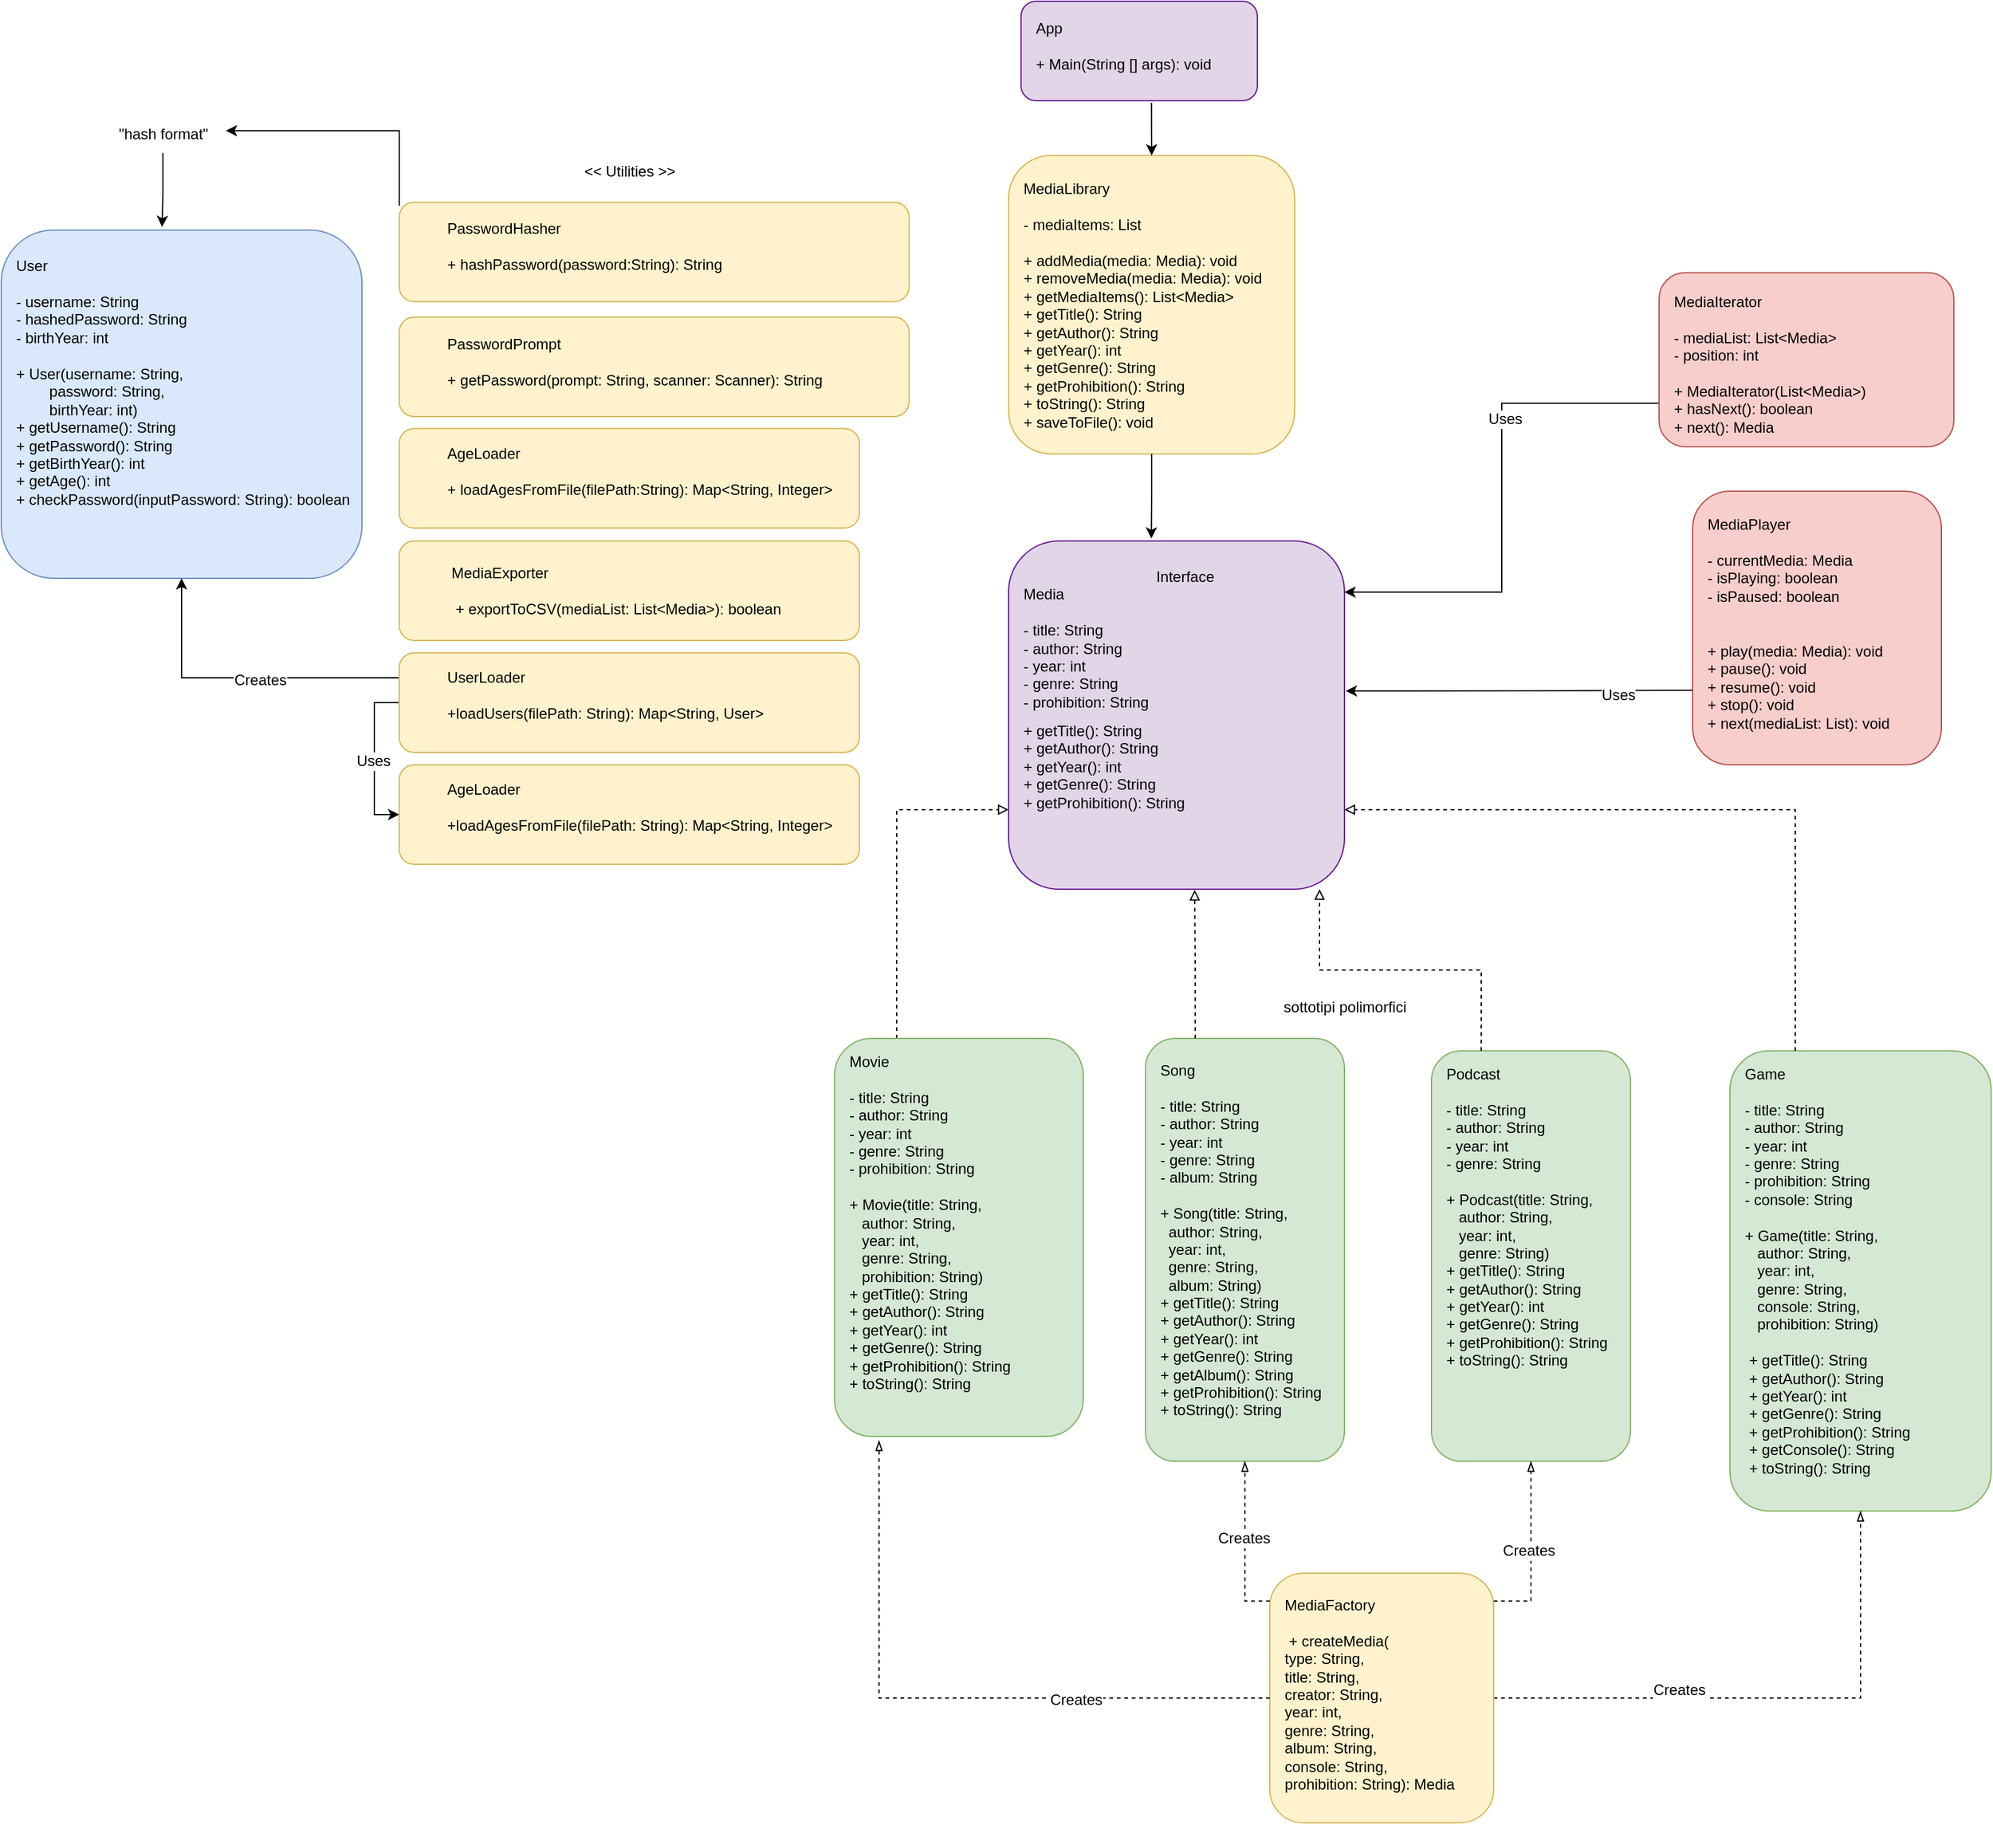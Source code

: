<mxfile version="27.1.6">
  <diagram name="Class Diagram" id="G7PMMjIdobL-4O-ksS-Q">
    <mxGraphModel dx="1971" dy="1788" grid="1" gridSize="10" guides="1" tooltips="1" connect="1" arrows="1" fold="1" page="1" pageScale="1" pageWidth="827" pageHeight="1169" math="0" shadow="0">
      <root>
        <mxCell id="0" />
        <mxCell id="1" parent="0" />
        <mxCell id="6Eb1eWpuqPmglA29qz08-72" style="edgeStyle=orthogonalEdgeStyle;rounded=0;orthogonalLoop=1;jettySize=auto;html=1;exitX=0.25;exitY=0;exitDx=0;exitDy=0;entryX=0;entryY=0.75;entryDx=0;entryDy=0;fontFamily=Helvetica;fontSize=12;fontColor=default;dashed=1;endArrow=block;endFill=0;" edge="1" parent="1" source="6Eb1eWpuqPmglA29qz08-1" target="6Eb1eWpuqPmglA29qz08-50">
          <mxGeometry relative="1" as="geometry" />
        </mxCell>
        <mxCell id="6Eb1eWpuqPmglA29qz08-1" value="" style="rounded=1;whiteSpace=wrap;html=1;fillColor=#D5E8D4;strokeColor=#82B366;" vertex="1" parent="1">
          <mxGeometry x="-140" y="210" width="200" height="320" as="geometry" />
        </mxCell>
        <mxCell id="6Eb1eWpuqPmglA29qz08-2" value="&lt;div&gt;&lt;font style=&quot;vertical-align: inherit;&quot;&gt;&lt;font style=&quot;vertical-align: inherit;&quot;&gt;&lt;font style=&quot;vertical-align: inherit;&quot;&gt;&lt;font style=&quot;vertical-align: inherit;&quot;&gt;&lt;font style=&quot;vertical-align: inherit;&quot;&gt;&lt;font style=&quot;vertical-align: inherit;&quot;&gt;&lt;font style=&quot;vertical-align: inherit;&quot;&gt;&lt;font style=&quot;vertical-align: inherit;&quot;&gt;Movie&lt;/font&gt;&lt;/font&gt;&lt;/font&gt;&lt;/font&gt;&lt;/font&gt;&lt;/font&gt;&lt;/font&gt;&lt;/font&gt;&lt;/div&gt;&lt;div&gt;&lt;font style=&quot;vertical-align: inherit;&quot;&gt;&lt;font style=&quot;vertical-align: inherit;&quot;&gt;&lt;font style=&quot;vertical-align: inherit;&quot;&gt;&lt;font style=&quot;vertical-align: inherit;&quot;&gt;&lt;font style=&quot;vertical-align: inherit;&quot;&gt;&lt;font style=&quot;vertical-align: inherit;&quot;&gt;&lt;font style=&quot;vertical-align: inherit;&quot;&gt;&lt;font style=&quot;vertical-align: inherit;&quot;&gt;&lt;br&gt;&lt;/font&gt;&lt;/font&gt;&lt;/font&gt;&lt;/font&gt;&lt;/font&gt;&lt;/font&gt;&lt;/font&gt;&lt;/font&gt;&lt;/div&gt;&lt;font style=&quot;vertical-align: inherit;&quot;&gt;&lt;font style=&quot;vertical-align: inherit;&quot;&gt;&lt;font style=&quot;vertical-align: inherit;&quot;&gt;&lt;font style=&quot;vertical-align: inherit;&quot;&gt;&lt;font style=&quot;vertical-align: inherit;&quot;&gt;&lt;font style=&quot;vertical-align: inherit;&quot;&gt;- title: String&lt;/font&gt;&lt;/font&gt;&lt;/font&gt;&lt;/font&gt;&lt;/font&gt;&lt;/font&gt;&lt;div&gt;&lt;font style=&quot;vertical-align: inherit;&quot;&gt;&lt;font style=&quot;vertical-align: inherit;&quot;&gt;&lt;font style=&quot;vertical-align: inherit;&quot;&gt;&lt;font style=&quot;vertical-align: inherit;&quot;&gt;&lt;font style=&quot;vertical-align: inherit;&quot;&gt;&lt;font style=&quot;vertical-align: inherit;&quot;&gt;- author: String&lt;/font&gt;&lt;/font&gt;&lt;/font&gt;&lt;/font&gt;&lt;/font&gt;&lt;/font&gt;&lt;/div&gt;&lt;div&gt;&lt;font style=&quot;vertical-align: inherit;&quot;&gt;&lt;font style=&quot;vertical-align: inherit;&quot;&gt;&lt;font style=&quot;vertical-align: inherit;&quot;&gt;&lt;font style=&quot;vertical-align: inherit;&quot;&gt;&lt;font style=&quot;vertical-align: inherit;&quot;&gt;&lt;font style=&quot;vertical-align: inherit;&quot;&gt;- year: int&lt;/font&gt;&lt;/font&gt;&lt;/font&gt;&lt;/font&gt;&lt;/font&gt;&lt;/font&gt;&lt;/div&gt;&lt;div&gt;&lt;font style=&quot;vertical-align: inherit;&quot;&gt;&lt;font style=&quot;vertical-align: inherit;&quot;&gt;&lt;font style=&quot;vertical-align: inherit;&quot;&gt;&lt;font style=&quot;vertical-align: inherit;&quot;&gt;&lt;font style=&quot;vertical-align: inherit;&quot;&gt;&lt;font style=&quot;vertical-align: inherit;&quot;&gt;- genre: String&lt;/font&gt;&lt;/font&gt;&lt;/font&gt;&lt;/font&gt;&lt;/font&gt;&lt;/font&gt;&lt;/div&gt;&lt;div&gt;&lt;font style=&quot;vertical-align: inherit;&quot;&gt;&lt;font style=&quot;vertical-align: inherit;&quot;&gt;&lt;font style=&quot;vertical-align: inherit;&quot;&gt;&lt;font style=&quot;vertical-align: inherit;&quot;&gt;&lt;font style=&quot;vertical-align: inherit;&quot;&gt;&lt;font style=&quot;vertical-align: inherit;&quot;&gt;- prohibition: String&lt;/font&gt;&lt;/font&gt;&lt;/font&gt;&lt;/font&gt;&lt;/font&gt;&lt;/font&gt;&lt;/div&gt;&lt;div&gt;&lt;font style=&quot;vertical-align: inherit;&quot;&gt;&lt;font style=&quot;vertical-align: inherit;&quot;&gt;&lt;font style=&quot;vertical-align: inherit;&quot;&gt;&lt;font style=&quot;vertical-align: inherit;&quot;&gt;&lt;font style=&quot;vertical-align: inherit;&quot;&gt;&lt;font style=&quot;vertical-align: inherit;&quot;&gt;&lt;br&gt;&lt;/font&gt;&lt;/font&gt;&lt;/font&gt;&lt;/font&gt;&lt;/font&gt;&lt;/font&gt;&lt;/div&gt;&lt;div&gt;&lt;font style=&quot;vertical-align: inherit;&quot;&gt;&lt;font style=&quot;vertical-align: inherit;&quot;&gt;&lt;font style=&quot;vertical-align: inherit;&quot;&gt;&lt;font style=&quot;vertical-align: inherit;&quot;&gt;&lt;font style=&quot;vertical-align: inherit;&quot;&gt;&lt;font style=&quot;vertical-align: inherit;&quot;&gt;&lt;div&gt;+ Movie(title: String,&lt;/div&gt;&lt;div&gt;&amp;nbsp; &amp;nbsp;author: String,&lt;/div&gt;&lt;div&gt;&amp;nbsp; &amp;nbsp;year: int,&lt;/div&gt;&lt;div&gt;&amp;nbsp; &amp;nbsp;genre: String,&lt;/div&gt;&lt;div&gt;&amp;nbsp; &amp;nbsp;prohibition: String)&lt;/div&gt;&lt;div&gt;+ getTitle(): String&lt;/div&gt;&lt;div&gt;+ getAuthor(): String&lt;/div&gt;&lt;div&gt;+ getYear(): int&lt;/div&gt;&lt;div&gt;+ getGenre(): String&lt;/div&gt;&lt;div&gt;+ getProhibition(): String&lt;/div&gt;&lt;div&gt;+ toString(): String&lt;/div&gt;&lt;/font&gt;&lt;/font&gt;&lt;/font&gt;&lt;/font&gt;&lt;/font&gt;&lt;/font&gt;&lt;/div&gt;" style="text;html=1;strokeColor=none;fillColor=none;align=left;verticalAlign=top;spacingLeft=10;spacingTop=5;" vertex="1" parent="6Eb1eWpuqPmglA29qz08-1">
          <mxGeometry width="64.0" height="98.462" as="geometry" />
        </mxCell>
        <mxCell id="6Eb1eWpuqPmglA29qz08-4" value="" style="rounded=1;whiteSpace=wrap;html=1;fillColor=#D5E8D4;strokeColor=#82B366;" vertex="1" parent="1">
          <mxGeometry x="110" y="210" width="160" height="340" as="geometry" />
        </mxCell>
        <mxCell id="6Eb1eWpuqPmglA29qz08-5" value="Song&lt;div&gt;&lt;br&gt;&lt;/div&gt;&lt;div&gt;&lt;font style=&quot;vertical-align: inherit;&quot;&gt;- title: String&lt;/font&gt;&lt;div&gt;&lt;font style=&quot;vertical-align: inherit;&quot;&gt;- author: String&lt;/font&gt;&lt;/div&gt;&lt;div&gt;&lt;font style=&quot;vertical-align: inherit;&quot;&gt;- year: int&lt;/font&gt;&lt;/div&gt;&lt;div&gt;&lt;font style=&quot;vertical-align: inherit;&quot;&gt;- genre: String&lt;/font&gt;&lt;/div&gt;&lt;/div&gt;&lt;div&gt;- album: String&lt;/div&gt;&lt;div&gt;&lt;br&gt;&lt;/div&gt;&lt;div&gt;&lt;div&gt;+ Song(title: String,&lt;/div&gt;&lt;div&gt;&amp;nbsp; author: String,&lt;/div&gt;&lt;div&gt;&amp;nbsp; year: int,&lt;/div&gt;&lt;div&gt;&amp;nbsp; genre: String,&lt;/div&gt;&lt;div&gt;&amp;nbsp; album: String)&lt;/div&gt;&lt;div&gt;+ getTitle(): String&lt;/div&gt;&lt;div&gt;+ getAuthor(): String&lt;/div&gt;&lt;div&gt;+ getYear(): int&lt;/div&gt;&lt;div&gt;+ getGenre(): String&lt;/div&gt;&lt;div&gt;+ getAlbum(): String&lt;/div&gt;&lt;div&gt;+ getProhibition(): String&lt;/div&gt;&lt;div&gt;+ toString(): String&amp;nbsp;&amp;nbsp;&lt;/div&gt;&lt;/div&gt;" style="text;html=1;strokeColor=none;fillColor=none;align=left;verticalAlign=top;spacingLeft=10;spacingTop=5;" vertex="1" parent="6Eb1eWpuqPmglA29qz08-4">
          <mxGeometry y="6.922" width="160" height="104.615" as="geometry" />
        </mxCell>
        <mxCell id="6Eb1eWpuqPmglA29qz08-7" value="" style="rounded=1;whiteSpace=wrap;html=1;fillColor=#D5E8D4;strokeColor=#82B366;" vertex="1" parent="1">
          <mxGeometry x="580" y="220" width="210" height="370" as="geometry" />
        </mxCell>
        <mxCell id="6Eb1eWpuqPmglA29qz08-8" value="Game&lt;div&gt;&lt;br&gt;&lt;div&gt;&lt;font style=&quot;vertical-align: inherit;&quot;&gt;- title: String&lt;/font&gt;&lt;div&gt;&lt;font style=&quot;vertical-align: inherit;&quot;&gt;- author: String&lt;/font&gt;&lt;/div&gt;&lt;div&gt;&lt;font style=&quot;vertical-align: inherit;&quot;&gt;- year: int&lt;/font&gt;&lt;/div&gt;&lt;div&gt;&lt;font style=&quot;vertical-align: inherit;&quot;&gt;- genre: String&lt;/font&gt;&lt;/div&gt;&lt;div&gt;&lt;font style=&quot;vertical-align: inherit;&quot;&gt;- prohibition: String&lt;/font&gt;&lt;/div&gt;&lt;/div&gt;&lt;div&gt;&lt;font style=&quot;vertical-align: inherit;&quot;&gt;- console: String&lt;/font&gt;&lt;/div&gt;&lt;/div&gt;&lt;div&gt;&lt;font style=&quot;vertical-align: inherit;&quot;&gt;&lt;br&gt;&lt;/font&gt;&lt;/div&gt;&lt;div&gt;&lt;font style=&quot;vertical-align: inherit;&quot;&gt;&lt;div&gt;+ Game(title: String,&lt;/div&gt;&lt;div&gt;&amp;nbsp; &amp;nbsp;author: String,&lt;/div&gt;&lt;div&gt;&amp;nbsp; &amp;nbsp;year: int,&lt;/div&gt;&lt;div&gt;&amp;nbsp; &amp;nbsp;genre: String,&lt;/div&gt;&lt;div&gt;&amp;nbsp; &amp;nbsp;console: String,&lt;/div&gt;&lt;div&gt;&lt;span style=&quot;background-color: transparent; color: light-dark(rgb(0, 0, 0), rgb(255, 255, 255));&quot;&gt;&amp;nbsp; &amp;nbsp;prohibition: String)&lt;/span&gt;&lt;/div&gt;&lt;div&gt;&lt;span style=&quot;background-color: transparent; color: light-dark(rgb(0, 0, 0), rgb(255, 255, 255));&quot;&gt;&lt;br&gt;&lt;/span&gt;&lt;/div&gt;&lt;div&gt;&amp;nbsp;+ getTitle(): String&lt;/div&gt;&lt;div&gt;&amp;nbsp;+ getAuthor(): String&lt;/div&gt;&lt;div&gt;&lt;span style=&quot;background-color: transparent; color: light-dark(rgb(0, 0, 0), rgb(255, 255, 255));&quot;&gt;&amp;nbsp;+ getYear(): int&lt;/span&gt;&lt;/div&gt;&lt;div&gt;&amp;nbsp;+ getGenre(): String&lt;/div&gt;&lt;div&gt;&amp;nbsp;+ getProhibition(): String&lt;/div&gt;&lt;div&gt;&amp;nbsp;+ getConsole(): String&lt;/div&gt;&lt;div&gt;&amp;nbsp;+ toString(): String&amp;nbsp;&lt;/div&gt;&lt;/font&gt;&lt;/div&gt;" style="text;html=1;strokeColor=none;fillColor=none;align=left;verticalAlign=top;spacingLeft=10;spacingTop=5;" vertex="1" parent="6Eb1eWpuqPmglA29qz08-7">
          <mxGeometry width="210" height="113.846" as="geometry" />
        </mxCell>
        <mxCell id="6Eb1eWpuqPmglA29qz08-10" value="" style="rounded=1;whiteSpace=wrap;html=1;fillColor=#D5E8D4;strokeColor=#82B366;" vertex="1" parent="1">
          <mxGeometry x="340" y="220" width="160" height="330" as="geometry" />
        </mxCell>
        <mxCell id="6Eb1eWpuqPmglA29qz08-11" value="&lt;div&gt;Podcast&lt;/div&gt;&lt;div&gt;&lt;br&gt;&lt;/div&gt;&lt;div&gt;&lt;font style=&quot;vertical-align: inherit;&quot;&gt;- title: String&lt;/font&gt;&lt;div&gt;&lt;font style=&quot;vertical-align: inherit;&quot;&gt;- author: String&lt;/font&gt;&lt;/div&gt;&lt;div&gt;&lt;font style=&quot;vertical-align: inherit;&quot;&gt;- year: int&lt;/font&gt;&lt;/div&gt;&lt;div&gt;&lt;font style=&quot;vertical-align: inherit;&quot;&gt;- genre: String&lt;/font&gt;&lt;/div&gt;&lt;div&gt;&lt;br&gt;&lt;/div&gt;&lt;/div&gt;&lt;div&gt;&lt;div&gt;+ Podcast(title: String,&lt;/div&gt;&lt;div&gt;&amp;nbsp; &amp;nbsp;author: String,&lt;/div&gt;&lt;div&gt;&amp;nbsp; &amp;nbsp;year: int,&lt;/div&gt;&lt;div&gt;&amp;nbsp; &amp;nbsp;genre: String)&lt;/div&gt;&lt;div&gt;+ getTitle(): String&lt;/div&gt;&lt;div&gt;+ getAuthor(): String&lt;/div&gt;&lt;div&gt;+ getYear(): int&lt;/div&gt;&lt;div&gt;+ getGenre(): String&lt;/div&gt;&lt;div&gt;+ getProhibition(): String&lt;/div&gt;&lt;div&gt;+ toString(): String&amp;nbsp;&lt;/div&gt;&lt;/div&gt;" style="text;html=1;strokeColor=none;fillColor=none;align=left;verticalAlign=top;spacingLeft=10;spacingTop=5;" vertex="1" parent="6Eb1eWpuqPmglA29qz08-10">
          <mxGeometry y="0.001" width="160" height="101.538" as="geometry" />
        </mxCell>
        <mxCell id="6Eb1eWpuqPmglA29qz08-13" value="&lt;div style=&quot;&quot;&gt;&lt;br&gt;&lt;/div&gt;" style="rounded=1;whiteSpace=wrap;html=1;fillColor=light-dark(#FFF2CC,#003300);strokeColor=light-dark(#D6B656,#4D9900);align=center;" vertex="1" parent="1">
          <mxGeometry y="-500" width="230" height="240" as="geometry" />
        </mxCell>
        <mxCell id="6Eb1eWpuqPmglA29qz08-14" value="&lt;font style=&quot;vertical-align: inherit;&quot;&gt;&lt;font style=&quot;vertical-align: inherit;&quot;&gt;&lt;font style=&quot;vertical-align: inherit;&quot;&gt;&lt;font style=&quot;vertical-align: inherit;&quot;&gt;&lt;font style=&quot;vertical-align: inherit;&quot;&gt;&lt;font style=&quot;vertical-align: inherit;&quot;&gt;MediaLibrary&lt;/font&gt;&lt;/font&gt;&lt;/font&gt;&lt;/font&gt;&lt;/font&gt;&lt;/font&gt;&lt;div&gt;&lt;font style=&quot;vertical-align: inherit;&quot;&gt;&lt;font style=&quot;vertical-align: inherit;&quot;&gt;&lt;font style=&quot;vertical-align: inherit;&quot;&gt;&lt;font style=&quot;vertical-align: inherit;&quot;&gt;&lt;br&gt;&lt;/font&gt;&lt;/font&gt;&lt;/font&gt;&lt;/font&gt;&lt;/div&gt;&lt;div&gt;&lt;font style=&quot;vertical-align: inherit;&quot;&gt;&lt;font style=&quot;vertical-align: inherit;&quot;&gt;&lt;font style=&quot;vertical-align: inherit;&quot;&gt;&lt;font style=&quot;vertical-align: inherit;&quot;&gt;- mediaItems: List&lt;/font&gt;&lt;/font&gt;&lt;/font&gt;&lt;/font&gt;&lt;/div&gt;" style="text;html=1;strokeColor=none;fillColor=none;align=left;verticalAlign=top;spacingLeft=10;spacingTop=5;" vertex="1" parent="6Eb1eWpuqPmglA29qz08-13">
          <mxGeometry y="8.278" width="230.0" height="73.846" as="geometry" />
        </mxCell>
        <mxCell id="6Eb1eWpuqPmglA29qz08-15" value="&lt;div&gt;+ addMedia(media: Media): void&lt;/div&gt;&lt;div&gt;+ removeMedia(media: Media): void&lt;/div&gt;&lt;div&gt;+ getMediaItems(): List&amp;lt;Media&amp;gt;&lt;/div&gt;&lt;div&gt;+ getTitle(): String&lt;/div&gt;&lt;div&gt;+ getAuthor(): String&lt;/div&gt;&lt;div&gt;+ getYear(): int&lt;/div&gt;&lt;div&gt;+ getGenre(): String&lt;/div&gt;&lt;div&gt;+ getProhibition(): String&lt;/div&gt;&lt;div&gt;+ toString(): String&lt;/div&gt;&lt;div&gt;+ saveToFile(): void&amp;nbsp; &amp;nbsp;&lt;/div&gt;" style="text;html=1;strokeColor=none;fillColor=none;align=left;verticalAlign=top;spacingLeft=10;spacingTop=5;" vertex="1" parent="6Eb1eWpuqPmglA29qz08-13">
          <mxGeometry y="66.21" width="230.0" height="147.692" as="geometry" />
        </mxCell>
        <mxCell id="6Eb1eWpuqPmglA29qz08-16" style="edgeStyle=orthogonalEdgeStyle;rounded=0;orthogonalLoop=1;jettySize=auto;html=1;exitX=0;exitY=1;exitDx=0;exitDy=0;entryX=1;entryY=0;entryDx=0;entryDy=0;strokeColor=none;" edge="1" parent="1" source="6Eb1eWpuqPmglA29qz08-17" target="6Eb1eWpuqPmglA29qz08-49">
          <mxGeometry relative="1" as="geometry" />
        </mxCell>
        <mxCell id="6Eb1eWpuqPmglA29qz08-17" value="" style="rounded=1;whiteSpace=wrap;html=1;fillColor=#F8CECC;strokeColor=#B85450;" vertex="1" parent="1">
          <mxGeometry x="550" y="-230" width="200" height="220" as="geometry" />
        </mxCell>
        <mxCell id="6Eb1eWpuqPmglA29qz08-18" value="&lt;div&gt;&lt;font style=&quot;vertical-align: inherit;&quot;&gt;&lt;font style=&quot;vertical-align: inherit;&quot;&gt;&lt;font style=&quot;vertical-align: inherit;&quot;&gt;&lt;font style=&quot;vertical-align: inherit;&quot;&gt;&lt;font style=&quot;vertical-align: inherit;&quot;&gt;&lt;font style=&quot;vertical-align: inherit;&quot;&gt;MediaPlayer&lt;/font&gt;&lt;/font&gt;&lt;/font&gt;&lt;/font&gt;&lt;/font&gt;&lt;/font&gt;&lt;/div&gt;&lt;div&gt;&lt;font style=&quot;vertical-align: inherit;&quot;&gt;&lt;font style=&quot;vertical-align: inherit;&quot;&gt;&lt;font style=&quot;vertical-align: inherit;&quot;&gt;&lt;font style=&quot;vertical-align: inherit;&quot;&gt;&lt;font style=&quot;vertical-align: inherit;&quot;&gt;&lt;font style=&quot;vertical-align: inherit;&quot;&gt;&lt;br&gt;&lt;/font&gt;&lt;/font&gt;&lt;/font&gt;&lt;/font&gt;&lt;/font&gt;&lt;/font&gt;&lt;/div&gt;&lt;font style=&quot;vertical-align: inherit;&quot;&gt;&lt;font style=&quot;vertical-align: inherit;&quot;&gt;&lt;font style=&quot;vertical-align: inherit;&quot;&gt;&lt;font style=&quot;vertical-align: inherit;&quot;&gt;- currentMedia: Media &lt;/font&gt;&lt;/font&gt;&lt;/font&gt;&lt;/font&gt;&lt;br&gt;&lt;font style=&quot;vertical-align: inherit;&quot;&gt;&lt;font style=&quot;vertical-align: inherit;&quot;&gt;&lt;font style=&quot;vertical-align: inherit;&quot;&gt;&lt;font style=&quot;vertical-align: inherit;&quot;&gt;- isPlaying: boolean&lt;/font&gt;&lt;/font&gt;&lt;/font&gt;&lt;/font&gt;&lt;div&gt;&lt;font style=&quot;vertical-align: inherit;&quot;&gt;&lt;font style=&quot;vertical-align: inherit;&quot;&gt;&lt;font style=&quot;vertical-align: inherit;&quot;&gt;&lt;font style=&quot;vertical-align: inherit;&quot;&gt;- isPaused: boolean&amp;nbsp;&lt;/font&gt;&lt;/font&gt;&lt;/font&gt;&lt;/font&gt;&lt;/div&gt;" style="text;html=1;strokeColor=none;fillColor=none;align=left;verticalAlign=top;spacingLeft=10;spacingTop=5;" vertex="1" parent="6Eb1eWpuqPmglA29qz08-17">
          <mxGeometry y="7.589" width="200" height="84.615" as="geometry" />
        </mxCell>
        <mxCell id="6Eb1eWpuqPmglA29qz08-19" value="+ play(media: Media): void&lt;br&gt;+ pause(): void&lt;br&gt;+ resume(): void&lt;br&gt;+ stop(): void&lt;br&gt;+ next(mediaList: List): void" style="text;html=1;strokeColor=none;fillColor=none;align=left;verticalAlign=top;spacingLeft=10;spacingTop=5;" vertex="1" parent="6Eb1eWpuqPmglA29qz08-17">
          <mxGeometry y="109.996" width="200" height="98.621" as="geometry" />
        </mxCell>
        <mxCell id="6Eb1eWpuqPmglA29qz08-20" value="" style="rounded=1;whiteSpace=wrap;html=1;fillColor=#DAE8FC;strokeColor=#6C8EBF;" vertex="1" parent="1">
          <mxGeometry x="-810" y="-440" width="290" height="280" as="geometry" />
        </mxCell>
        <mxCell id="6Eb1eWpuqPmglA29qz08-21" value="&lt;div&gt;&lt;font style=&quot;vertical-align: inherit;&quot;&gt;&lt;font style=&quot;vertical-align: inherit;&quot;&gt;&lt;font style=&quot;vertical-align: inherit;&quot;&gt;&lt;font style=&quot;vertical-align: inherit;&quot;&gt;&lt;font style=&quot;vertical-align: inherit;&quot;&gt;&lt;font style=&quot;vertical-align: inherit;&quot;&gt;&lt;font style=&quot;vertical-align: inherit;&quot;&gt;&lt;font style=&quot;vertical-align: inherit;&quot;&gt;User&lt;/font&gt;&lt;/font&gt;&lt;/font&gt;&lt;/font&gt;&lt;/font&gt;&lt;/font&gt;&lt;/font&gt;&lt;/font&gt;&lt;/div&gt;&lt;font style=&quot;vertical-align: inherit;&quot;&gt;&lt;font style=&quot;vertical-align: inherit;&quot;&gt;&lt;font style=&quot;vertical-align: inherit;&quot;&gt;&lt;font style=&quot;vertical-align: inherit;&quot;&gt;&lt;font style=&quot;vertical-align: inherit;&quot;&gt;&lt;font style=&quot;vertical-align: inherit;&quot;&gt;&lt;div&gt;&lt;font style=&quot;vertical-align: inherit;&quot;&gt;&lt;font style=&quot;vertical-align: inherit;&quot;&gt;&lt;font style=&quot;vertical-align: inherit;&quot;&gt;&lt;font style=&quot;vertical-align: inherit;&quot;&gt;&lt;font style=&quot;vertical-align: inherit;&quot;&gt;&lt;font style=&quot;vertical-align: inherit;&quot;&gt;&lt;br&gt;&lt;/font&gt;&lt;/font&gt;&lt;/font&gt;&lt;/font&gt;&lt;/font&gt;&lt;/font&gt;&lt;/div&gt;- username: String &lt;/font&gt;&lt;/font&gt;&lt;/font&gt;&lt;/font&gt;&lt;/font&gt;&lt;/font&gt;&lt;br&gt;&lt;font style=&quot;vertical-align: inherit;&quot;&gt;&lt;font style=&quot;vertical-align: inherit;&quot;&gt;&lt;font style=&quot;vertical-align: inherit;&quot;&gt;&lt;font style=&quot;vertical-align: inherit;&quot;&gt;&lt;font style=&quot;vertical-align: inherit;&quot;&gt;&lt;font style=&quot;vertical-align: inherit;&quot;&gt;- hashedPassword: String&lt;/font&gt;&lt;/font&gt;&lt;/font&gt;&lt;/font&gt;&lt;/font&gt;&lt;/font&gt;&lt;div&gt;&lt;font style=&quot;vertical-align: inherit;&quot;&gt;&lt;font style=&quot;vertical-align: inherit;&quot;&gt;&lt;font style=&quot;vertical-align: inherit;&quot;&gt;&lt;font style=&quot;vertical-align: inherit;&quot;&gt;&lt;font style=&quot;vertical-align: inherit;&quot;&gt;&lt;font style=&quot;vertical-align: inherit;&quot;&gt;- birthYear: int&lt;/font&gt;&lt;/font&gt;&lt;/font&gt;&lt;/font&gt;&lt;/font&gt;&lt;/font&gt;&lt;/div&gt;" style="text;html=1;strokeColor=none;fillColor=none;align=left;verticalAlign=top;spacingLeft=10;spacingTop=5;" vertex="1" parent="6Eb1eWpuqPmglA29qz08-20">
          <mxGeometry y="9.658" width="290" height="129.231" as="geometry" />
        </mxCell>
        <mxCell id="6Eb1eWpuqPmglA29qz08-22" value="&lt;div&gt;+ User(username: String,&lt;/div&gt;&lt;div&gt;&amp;nbsp; &amp;nbsp; &amp;nbsp; &amp;nbsp; password: String,&lt;/div&gt;&lt;div&gt;&amp;nbsp; &amp;nbsp; &amp;nbsp; &amp;nbsp; birthYear: int)&lt;/div&gt;&lt;div&gt;+ getUsername(): String&lt;/div&gt;&lt;div&gt;+ getPassword(): String&lt;/div&gt;&lt;div&gt;+ getBirthYear(): int&lt;/div&gt;&lt;div&gt;+ getAge(): int&lt;/div&gt;&lt;div&gt;+ checkPassword(inputPassword: String): boolean&lt;/div&gt;" style="text;html=1;strokeColor=none;fillColor=none;align=left;verticalAlign=top;spacingLeft=10;spacingTop=5;" vertex="1" parent="6Eb1eWpuqPmglA29qz08-20">
          <mxGeometry y="96.923" width="290" height="86.154" as="geometry" />
        </mxCell>
        <mxCell id="6Eb1eWpuqPmglA29qz08-83" style="edgeStyle=orthogonalEdgeStyle;rounded=0;orthogonalLoop=1;jettySize=auto;html=1;exitX=0;exitY=0.75;exitDx=0;exitDy=0;entryX=1;entryY=0.25;entryDx=0;entryDy=0;fontFamily=Helvetica;fontSize=12;fontColor=default;" edge="1" parent="1" source="6Eb1eWpuqPmglA29qz08-28" target="6Eb1eWpuqPmglA29qz08-49">
          <mxGeometry relative="1" as="geometry" />
        </mxCell>
        <mxCell id="6Eb1eWpuqPmglA29qz08-104" value="Uses" style="edgeLabel;html=1;align=center;verticalAlign=middle;resizable=0;points=[];rounded=1;strokeColor=#D6B656;fontFamily=Helvetica;fontSize=12;fontColor=default;fillColor=#FFF2CC;" vertex="1" connectable="0" parent="6Eb1eWpuqPmglA29qz08-83">
          <mxGeometry x="-0.313" y="2" relative="1" as="geometry">
            <mxPoint as="offset" />
          </mxGeometry>
        </mxCell>
        <mxCell id="6Eb1eWpuqPmglA29qz08-28" value="" style="rounded=1;whiteSpace=wrap;html=1;fillColor=#F8CECC;strokeColor=#B85450;" vertex="1" parent="1">
          <mxGeometry x="523" y="-405.81" width="237" height="140" as="geometry" />
        </mxCell>
        <mxCell id="6Eb1eWpuqPmglA29qz08-29" value="&lt;div&gt;&lt;font style=&quot;vertical-align: inherit;&quot;&gt;&lt;font style=&quot;vertical-align: inherit;&quot;&gt;&lt;font style=&quot;vertical-align: inherit;&quot;&gt;&lt;font style=&quot;vertical-align: inherit;&quot;&gt;&lt;font style=&quot;vertical-align: inherit;&quot;&gt;&lt;font style=&quot;vertical-align: inherit;&quot;&gt;MediaIterator&lt;/font&gt;&lt;/font&gt;&lt;/font&gt;&lt;/font&gt;&lt;/font&gt;&lt;/font&gt;&lt;/div&gt;&lt;div&gt;&lt;br&gt;&lt;/div&gt;- mediaList: List&amp;lt;Media&amp;gt;&lt;div&gt;- position: int&lt;/div&gt;&lt;div&gt;&lt;br&gt;&lt;/div&gt;&lt;div&gt;+ MediaIterator(List&amp;lt;Media&amp;gt;)&lt;/div&gt;&lt;div&gt;+ hasNext(): boolean&lt;/div&gt;&lt;div&gt;+ next(): Media&lt;/div&gt;&lt;div&gt;&lt;br&gt;&lt;/div&gt;" style="text;html=1;strokeColor=none;fillColor=none;align=left;verticalAlign=top;spacingLeft=10;spacingTop=5;" vertex="1" parent="6Eb1eWpuqPmglA29qz08-28">
          <mxGeometry y="4.829" width="237.0" height="53.846" as="geometry" />
        </mxCell>
        <mxCell id="6Eb1eWpuqPmglA29qz08-100" style="edgeStyle=orthogonalEdgeStyle;rounded=0;orthogonalLoop=1;jettySize=auto;html=1;exitX=0.552;exitY=1.021;exitDx=0;exitDy=0;fontFamily=Helvetica;fontSize=12;fontColor=default;entryX=0.5;entryY=0;entryDx=0;entryDy=0;exitPerimeter=0;" edge="1" parent="1" source="6Eb1eWpuqPmglA29qz08-38" target="6Eb1eWpuqPmglA29qz08-13">
          <mxGeometry relative="1" as="geometry">
            <mxPoint x="220" y="-500" as="targetPoint" />
          </mxGeometry>
        </mxCell>
        <mxCell id="6Eb1eWpuqPmglA29qz08-38" value="" style="rounded=1;whiteSpace=wrap;html=1;fillColor=#E1D5E7;strokeColor=#6A1B9A;" vertex="1" parent="1">
          <mxGeometry x="10" y="-624" width="190" height="80" as="geometry" />
        </mxCell>
        <mxCell id="6Eb1eWpuqPmglA29qz08-39" value="App&lt;div&gt;&lt;br&gt;&lt;/div&gt;&lt;div&gt;+ Main(String [] args): void&lt;/div&gt;" style="text;html=1;strokeColor=none;fillColor=none;align=left;verticalAlign=top;spacingLeft=10;spacingTop=5;" vertex="1" parent="6Eb1eWpuqPmglA29qz08-38">
          <mxGeometry y="2.856" width="190" height="35.556" as="geometry" />
        </mxCell>
        <mxCell id="6Eb1eWpuqPmglA29qz08-44" value="&lt;div style=&quot;&quot;&gt;&lt;br&gt;&lt;/div&gt;" style="rounded=1;whiteSpace=wrap;html=1;fillColor=light-dark(#FFF2CC,#000033);strokeColor=light-dark(#D6B656,#0000FF);align=center;" vertex="1" parent="1">
          <mxGeometry x="-490" y="-370" width="410" height="80" as="geometry" />
        </mxCell>
        <mxCell id="6Eb1eWpuqPmglA29qz08-45" value="&lt;span style=&quot;white-space: pre;&quot;&gt;&#x9;&lt;/span&gt;PasswordPrompt&lt;br&gt;&lt;div&gt;&lt;font style=&quot;vertical-align: inherit;&quot;&gt;&lt;font style=&quot;vertical-align: inherit;&quot;&gt;&lt;font style=&quot;vertical-align: inherit;&quot;&gt;&lt;font style=&quot;vertical-align: inherit;&quot;&gt;&lt;br&gt;&lt;/font&gt;&lt;/font&gt;&lt;/font&gt;&lt;/font&gt;&lt;/div&gt;&lt;div&gt;&lt;span style=&quot;white-space: pre;&quot;&gt;&#x9;&lt;/span&gt;+ getPassword(prompt: String, scanner: Scanner): String&lt;/div&gt;" style="text;html=1;strokeColor=none;fillColor=none;align=left;verticalAlign=top;spacingLeft=10;spacingTop=5;" vertex="1" parent="6Eb1eWpuqPmglA29qz08-44">
          <mxGeometry y="2.759" width="410.0" height="24.615" as="geometry" />
        </mxCell>
        <mxCell id="6Eb1eWpuqPmglA29qz08-112" style="edgeStyle=orthogonalEdgeStyle;rounded=0;orthogonalLoop=1;jettySize=auto;html=1;exitX=1;exitY=0.5;exitDx=0;exitDy=0;entryX=0.5;entryY=1;entryDx=0;entryDy=0;fontFamily=Helvetica;fontSize=12;fontColor=default;dashed=1;endArrow=blockThin;endFill=0;" edge="1" parent="1" source="6Eb1eWpuqPmglA29qz08-46" target="6Eb1eWpuqPmglA29qz08-7">
          <mxGeometry relative="1" as="geometry" />
        </mxCell>
        <mxCell id="6Eb1eWpuqPmglA29qz08-113" value="Creates" style="edgeLabel;html=1;align=center;verticalAlign=middle;resizable=0;points=[];rounded=1;strokeColor=#D6B656;fontFamily=Helvetica;fontSize=12;fontColor=default;fillColor=#FFF2CC;" vertex="1" connectable="0" parent="6Eb1eWpuqPmglA29qz08-112">
          <mxGeometry x="-0.33" y="7" relative="1" as="geometry">
            <mxPoint as="offset" />
          </mxGeometry>
        </mxCell>
        <mxCell id="6Eb1eWpuqPmglA29qz08-46" value="&lt;div style=&quot;&quot;&gt;&lt;br&gt;&lt;/div&gt;" style="rounded=1;whiteSpace=wrap;html=1;fillColor=#FFF2CC;strokeColor=#D6B656;align=center;" vertex="1" parent="1">
          <mxGeometry x="210" y="640" width="180" height="200.71" as="geometry" />
        </mxCell>
        <mxCell id="6Eb1eWpuqPmglA29qz08-47" value="MediaFactory&lt;div&gt;&lt;br&gt;&lt;div&gt;&amp;nbsp;+ createMedia(&lt;/div&gt;&lt;/div&gt;&lt;div&gt;type: String,&lt;/div&gt;&lt;div&gt;title: String,&lt;/div&gt;&lt;div&gt;creator: String,&lt;/div&gt;&lt;div&gt;year: int,&lt;/div&gt;&lt;div&gt;genre: String,&lt;/div&gt;&lt;div&gt;album: String,&lt;/div&gt;&lt;div&gt;console: String,&lt;/div&gt;&lt;div&gt;prohibition: String): Media&lt;/div&gt;&lt;div&gt;&lt;br&gt;&lt;/div&gt;&lt;div&gt;&lt;br&gt;&lt;/div&gt;&lt;div&gt;&lt;br&gt;&lt;/div&gt;" style="text;html=1;strokeColor=none;fillColor=none;align=left;verticalAlign=top;spacingLeft=10;spacingTop=5;" vertex="1" parent="6Eb1eWpuqPmglA29qz08-46">
          <mxGeometry y="6.923" width="180.0" height="61.757" as="geometry" />
        </mxCell>
        <mxCell id="6Eb1eWpuqPmglA29qz08-48" value="" style="rounded=1;whiteSpace=wrap;html=1;fillColor=#E1D5E7;strokeColor=#6A1B9A;" vertex="1" parent="1">
          <mxGeometry y="-190" width="270" height="280" as="geometry" />
        </mxCell>
        <mxCell id="6Eb1eWpuqPmglA29qz08-49" value="&lt;div&gt;&lt;font style=&quot;vertical-align: inherit;&quot;&gt;&lt;font style=&quot;vertical-align: inherit;&quot;&gt;&lt;font style=&quot;vertical-align: inherit;&quot;&gt;&lt;font style=&quot;vertical-align: inherit;&quot;&gt;&lt;font style=&quot;vertical-align: inherit;&quot;&gt;&lt;font style=&quot;vertical-align: inherit;&quot;&gt;&lt;span style=&quot;white-space: pre;&quot;&gt;&#x9;&lt;/span&gt;&lt;span style=&quot;white-space: pre;&quot;&gt;&#x9;&lt;span style=&quot;white-space: pre;&quot;&gt;&#x9;&lt;/span&gt;&lt;/span&gt;&lt;span style=&quot;white-space: pre;&quot;&gt;&#x9;&lt;/span&gt;Interface&lt;br&gt;&lt;/font&gt;&lt;/font&gt;&lt;/font&gt;&lt;/font&gt;&lt;/font&gt;&lt;/font&gt;&lt;/div&gt;&lt;font style=&quot;vertical-align: inherit;&quot;&gt;&lt;font style=&quot;vertical-align: inherit;&quot;&gt;&lt;font style=&quot;vertical-align: inherit;&quot;&gt;&lt;font style=&quot;vertical-align: inherit;&quot;&gt;&lt;font style=&quot;vertical-align: inherit;&quot;&gt;&lt;font style=&quot;vertical-align: inherit;&quot;&gt;Media&lt;/font&gt;&lt;/font&gt;&lt;/font&gt;&lt;/font&gt;&lt;/font&gt;&lt;/font&gt;&lt;div&gt;&lt;font style=&quot;vertical-align: inherit;&quot;&gt;&lt;font style=&quot;vertical-align: inherit;&quot;&gt;&lt;font style=&quot;vertical-align: inherit;&quot;&gt;&lt;font style=&quot;vertical-align: inherit;&quot;&gt;&lt;font style=&quot;vertical-align: inherit;&quot;&gt;&lt;font style=&quot;vertical-align: inherit;&quot;&gt;&lt;br&gt;&lt;/font&gt;&lt;/font&gt;&lt;/font&gt;&lt;/font&gt;&lt;/font&gt;&lt;/font&gt;&lt;/div&gt;&lt;div&gt;&lt;font style=&quot;vertical-align: inherit;&quot;&gt;&lt;font style=&quot;vertical-align: inherit;&quot;&gt;&lt;font style=&quot;vertical-align: inherit;&quot;&gt;&lt;font style=&quot;vertical-align: inherit;&quot;&gt;&lt;font style=&quot;vertical-align: inherit;&quot;&gt;&lt;font style=&quot;vertical-align: inherit;&quot;&gt;- title: String &lt;/font&gt;&lt;/font&gt;&lt;/font&gt;&lt;/font&gt;&lt;/font&gt;&lt;/font&gt;&lt;br&gt;&lt;font style=&quot;vertical-align: inherit;&quot;&gt;&lt;font style=&quot;vertical-align: inherit;&quot;&gt;&lt;font style=&quot;vertical-align: inherit;&quot;&gt;&lt;font style=&quot;vertical-align: inherit;&quot;&gt;&lt;font style=&quot;vertical-align: inherit;&quot;&gt;&lt;font style=&quot;vertical-align: inherit;&quot;&gt;- author: String &lt;/font&gt;&lt;/font&gt;&lt;/font&gt;&lt;/font&gt;&lt;/font&gt;&lt;/font&gt;&lt;br&gt;&lt;font style=&quot;vertical-align: inherit;&quot;&gt;&lt;font style=&quot;vertical-align: inherit;&quot;&gt;&lt;font style=&quot;vertical-align: inherit;&quot;&gt;&lt;font style=&quot;vertical-align: inherit;&quot;&gt;&lt;font style=&quot;vertical-align: inherit;&quot;&gt;&lt;font style=&quot;vertical-align: inherit;&quot;&gt;- year: int &lt;/font&gt;&lt;/font&gt;&lt;/font&gt;&lt;/font&gt;&lt;/font&gt;&lt;/font&gt;&lt;br&gt;&lt;font style=&quot;vertical-align: inherit;&quot;&gt;&lt;font style=&quot;vertical-align: inherit;&quot;&gt;&lt;font style=&quot;vertical-align: inherit;&quot;&gt;&lt;font style=&quot;vertical-align: inherit;&quot;&gt;&lt;font style=&quot;vertical-align: inherit;&quot;&gt;&lt;font style=&quot;vertical-align: inherit;&quot;&gt;- genre: String &lt;/font&gt;&lt;/font&gt;&lt;/font&gt;&lt;/font&gt;&lt;/font&gt;&lt;/font&gt;&lt;br&gt;- prohibition: String&lt;/div&gt;" style="text;html=1;strokeColor=none;fillColor=none;align=left;verticalAlign=top;spacingLeft=10;spacingTop=5;" vertex="1" parent="6Eb1eWpuqPmglA29qz08-48">
          <mxGeometry y="9.997" width="270" height="124.444" as="geometry" />
        </mxCell>
        <mxCell id="6Eb1eWpuqPmglA29qz08-50" value="+ getTitle(): String&lt;br&gt;+ getAuthor(): String&lt;br&gt;+ getYear(): int&lt;br&gt;+ getGenre(): String&lt;div&gt;+ getProhibition(): String&lt;br&gt;&lt;/div&gt;" style="text;html=1;strokeColor=none;fillColor=none;align=left;verticalAlign=top;spacingLeft=10;spacingTop=5;" vertex="1" parent="6Eb1eWpuqPmglA29qz08-48">
          <mxGeometry y="134.441" width="270" height="108.889" as="geometry" />
        </mxCell>
        <mxCell id="6Eb1eWpuqPmglA29qz08-64" value="&lt;div style=&quot;&quot;&gt;&lt;br&gt;&lt;/div&gt;" style="rounded=1;whiteSpace=wrap;html=1;fillColor=light-dark(#FFF2CC,#000033);strokeColor=light-dark(#D6B656,#0000FF);align=center;" vertex="1" parent="1">
          <mxGeometry x="-490" y="-462.41" width="410" height="80" as="geometry" />
        </mxCell>
        <mxCell id="6Eb1eWpuqPmglA29qz08-65" value="&lt;span style=&quot;white-space: pre;&quot;&gt;&#x9;&lt;/span&gt;PasswordHasher&lt;br&gt;&lt;div&gt;&lt;font style=&quot;vertical-align: inherit;&quot;&gt;&lt;font style=&quot;vertical-align: inherit;&quot;&gt;&lt;font style=&quot;vertical-align: inherit;&quot;&gt;&lt;font style=&quot;vertical-align: inherit;&quot;&gt;&lt;br&gt;&lt;/font&gt;&lt;/font&gt;&lt;/font&gt;&lt;/font&gt;&lt;/div&gt;&lt;div&gt;&lt;span style=&quot;white-space: pre;&quot;&gt;&#x9;&lt;/span&gt;+ hashPassword(password:String): String&lt;/div&gt;" style="text;html=1;strokeColor=none;fillColor=none;align=left;verticalAlign=top;spacingLeft=10;spacingTop=5;" vertex="1" parent="6Eb1eWpuqPmglA29qz08-64">
          <mxGeometry y="2.759" width="410.0" height="24.615" as="geometry" />
        </mxCell>
        <mxCell id="6Eb1eWpuqPmglA29qz08-66" value="&lt;blockquote style=&quot;margin: 0 0 0 40px; border: none; padding: 0px;&quot;&gt;&lt;div style=&quot;&quot;&gt;MediaExporter&lt;/div&gt;&lt;div style=&quot;&quot;&gt;&lt;br&gt;&lt;/div&gt;&lt;div style=&quot;&quot;&gt;&lt;div&gt;&amp;nbsp;+ exportToCSV(mediaList:&amp;nbsp;&lt;span style=&quot;background-color: transparent; color: light-dark(rgb(0, 0, 0), rgb(255, 255, 255));&quot;&gt;List&amp;lt;Media&amp;gt;): boolean&lt;/span&gt;&lt;/div&gt;&lt;/div&gt;&lt;/blockquote&gt;" style="rounded=1;whiteSpace=wrap;html=1;fillColor=light-dark(#FFF2CC,#000033);strokeColor=light-dark(#D6B656,#0000FF);align=left;verticalAlign=middle;fontFamily=Helvetica;fontSize=12;fontColor=default;" vertex="1" parent="1">
          <mxGeometry x="-490" y="-190" width="370" height="80" as="geometry" />
        </mxCell>
        <mxCell id="6Eb1eWpuqPmglA29qz08-73" style="edgeStyle=orthogonalEdgeStyle;rounded=0;orthogonalLoop=1;jettySize=auto;html=1;exitX=0.25;exitY=0;exitDx=0;exitDy=0;entryX=0.554;entryY=1.002;entryDx=0;entryDy=0;entryPerimeter=0;fontFamily=Helvetica;fontSize=12;fontColor=default;dashed=1;endArrow=block;endFill=0;" edge="1" parent="1" source="6Eb1eWpuqPmglA29qz08-4" target="6Eb1eWpuqPmglA29qz08-48">
          <mxGeometry relative="1" as="geometry" />
        </mxCell>
        <mxCell id="6Eb1eWpuqPmglA29qz08-74" style="edgeStyle=orthogonalEdgeStyle;rounded=0;orthogonalLoop=1;jettySize=auto;html=1;exitX=0.25;exitY=0;exitDx=0;exitDy=0;entryX=0.926;entryY=1;entryDx=0;entryDy=0;entryPerimeter=0;fontFamily=Helvetica;fontSize=12;fontColor=default;dashed=1;endArrow=block;endFill=0;" edge="1" parent="1" source="6Eb1eWpuqPmglA29qz08-11" target="6Eb1eWpuqPmglA29qz08-48">
          <mxGeometry relative="1" as="geometry" />
        </mxCell>
        <mxCell id="6Eb1eWpuqPmglA29qz08-75" style="edgeStyle=orthogonalEdgeStyle;rounded=0;orthogonalLoop=1;jettySize=auto;html=1;exitX=0.25;exitY=0;exitDx=0;exitDy=0;entryX=1;entryY=0.75;entryDx=0;entryDy=0;fontFamily=Helvetica;fontSize=12;fontColor=default;dashed=1;endArrow=block;endFill=0;" edge="1" parent="1" source="6Eb1eWpuqPmglA29qz08-8" target="6Eb1eWpuqPmglA29qz08-50">
          <mxGeometry relative="1" as="geometry" />
        </mxCell>
        <mxCell id="6Eb1eWpuqPmglA29qz08-101" style="edgeStyle=orthogonalEdgeStyle;rounded=0;orthogonalLoop=1;jettySize=auto;html=1;exitX=0.5;exitY=1;exitDx=0;exitDy=0;entryX=0.425;entryY=-0.007;entryDx=0;entryDy=0;entryPerimeter=0;fontFamily=Helvetica;fontSize=12;fontColor=default;" edge="1" parent="1" source="6Eb1eWpuqPmglA29qz08-13" target="6Eb1eWpuqPmglA29qz08-48">
          <mxGeometry relative="1" as="geometry" />
        </mxCell>
        <mxCell id="6Eb1eWpuqPmglA29qz08-102" style="edgeStyle=orthogonalEdgeStyle;rounded=0;orthogonalLoop=1;jettySize=auto;html=1;entryX=1.004;entryY=0.889;entryDx=0;entryDy=0;entryPerimeter=0;fontFamily=Helvetica;fontSize=12;fontColor=default;" edge="1" parent="1" target="6Eb1eWpuqPmglA29qz08-49">
          <mxGeometry relative="1" as="geometry">
            <mxPoint x="550" y="-70" as="sourcePoint" />
          </mxGeometry>
        </mxCell>
        <mxCell id="6Eb1eWpuqPmglA29qz08-103" value="Uses" style="edgeLabel;html=1;align=center;verticalAlign=middle;resizable=0;points=[];rounded=1;strokeColor=#D6B656;fontFamily=Helvetica;fontSize=12;fontColor=default;fillColor=#FFF2CC;" vertex="1" connectable="0" parent="6Eb1eWpuqPmglA29qz08-102">
          <mxGeometry x="-0.568" y="4" relative="1" as="geometry">
            <mxPoint as="offset" />
          </mxGeometry>
        </mxCell>
        <mxCell id="6Eb1eWpuqPmglA29qz08-106" style="edgeStyle=orthogonalEdgeStyle;rounded=0;orthogonalLoop=1;jettySize=auto;html=1;exitX=0;exitY=0.5;exitDx=0;exitDy=0;entryX=0.179;entryY=1.01;entryDx=0;entryDy=0;entryPerimeter=0;fontFamily=Helvetica;fontSize=12;fontColor=default;dashed=1;endArrow=blockThin;endFill=0;" edge="1" parent="1" source="6Eb1eWpuqPmglA29qz08-46" target="6Eb1eWpuqPmglA29qz08-1">
          <mxGeometry relative="1" as="geometry" />
        </mxCell>
        <mxCell id="6Eb1eWpuqPmglA29qz08-107" value="Creates" style="edgeLabel;html=1;align=center;verticalAlign=middle;resizable=0;points=[];rounded=1;strokeColor=#D6B656;fontFamily=Helvetica;fontSize=12;fontColor=default;fillColor=#FFF2CC;" vertex="1" connectable="0" parent="6Eb1eWpuqPmglA29qz08-106">
          <mxGeometry x="-0.402" y="1" relative="1" as="geometry">
            <mxPoint as="offset" />
          </mxGeometry>
        </mxCell>
        <mxCell id="6Eb1eWpuqPmglA29qz08-108" style="edgeStyle=orthogonalEdgeStyle;rounded=0;orthogonalLoop=1;jettySize=auto;html=1;exitX=0;exitY=0.25;exitDx=0;exitDy=0;entryX=0.5;entryY=1;entryDx=0;entryDy=0;fontFamily=Helvetica;fontSize=12;fontColor=default;dashed=1;endArrow=blockThin;endFill=0;" edge="1" parent="1" source="6Eb1eWpuqPmglA29qz08-47" target="6Eb1eWpuqPmglA29qz08-4">
          <mxGeometry relative="1" as="geometry" />
        </mxCell>
        <mxCell id="6Eb1eWpuqPmglA29qz08-109" value="Creates" style="edgeLabel;html=1;align=center;verticalAlign=middle;resizable=0;points=[];rounded=1;strokeColor=#D6B656;fontFamily=Helvetica;fontSize=12;fontColor=default;fillColor=#FFF2CC;" vertex="1" connectable="0" parent="6Eb1eWpuqPmglA29qz08-108">
          <mxGeometry x="0.07" y="1" relative="1" as="geometry">
            <mxPoint as="offset" />
          </mxGeometry>
        </mxCell>
        <mxCell id="6Eb1eWpuqPmglA29qz08-110" style="edgeStyle=orthogonalEdgeStyle;rounded=0;orthogonalLoop=1;jettySize=auto;html=1;exitX=1;exitY=0.25;exitDx=0;exitDy=0;entryX=0.5;entryY=1;entryDx=0;entryDy=0;fontFamily=Helvetica;fontSize=12;fontColor=default;dashed=1;endArrow=blockThin;endFill=0;" edge="1" parent="1" source="6Eb1eWpuqPmglA29qz08-47" target="6Eb1eWpuqPmglA29qz08-10">
          <mxGeometry relative="1" as="geometry" />
        </mxCell>
        <mxCell id="6Eb1eWpuqPmglA29qz08-111" value="Creates" style="edgeLabel;html=1;align=center;verticalAlign=middle;resizable=0;points=[];rounded=1;strokeColor=#D6B656;fontFamily=Helvetica;fontSize=12;fontColor=default;fillColor=#FFF2CC;" vertex="1" connectable="0" parent="6Eb1eWpuqPmglA29qz08-110">
          <mxGeometry x="-0.0" y="2" relative="1" as="geometry">
            <mxPoint as="offset" />
          </mxGeometry>
        </mxCell>
        <mxCell id="6Eb1eWpuqPmglA29qz08-114" value="&lt;div style=&quot;&quot;&gt;&lt;br&gt;&lt;/div&gt;" style="rounded=1;whiteSpace=wrap;html=1;fillColor=light-dark(#FFF2CC,#000033);strokeColor=light-dark(#D6B656,#0000FF);align=center;" vertex="1" parent="1">
          <mxGeometry x="-490" y="-280.41" width="370" height="80" as="geometry" />
        </mxCell>
        <mxCell id="6Eb1eWpuqPmglA29qz08-115" value="&lt;span style=&quot;white-space: pre;&quot;&gt;&#x9;&lt;/span&gt;AgeLoader&lt;div&gt;&lt;br&gt;&lt;/div&gt;&lt;div&gt;&lt;span style=&quot;white-space: pre;&quot;&gt;&#x9;&lt;/span&gt;+ loadAgesFromFile(filePath:String): Map&amp;lt;String, Integer&amp;gt;&lt;/div&gt;" style="text;html=1;strokeColor=none;fillColor=none;align=left;verticalAlign=top;spacingLeft=10;spacingTop=5;" vertex="1" parent="6Eb1eWpuqPmglA29qz08-114">
          <mxGeometry y="1.472" width="370.0" height="13.128" as="geometry" />
        </mxCell>
        <mxCell id="6Eb1eWpuqPmglA29qz08-116" value="&amp;lt;&amp;lt; Utilities &amp;gt;&amp;gt;" style="text;html=1;align=center;verticalAlign=middle;resizable=0;points=[];autosize=1;strokeColor=none;fillColor=none;fontFamily=Helvetica;fontSize=12;fontColor=default;" vertex="1" parent="1">
          <mxGeometry x="-355" y="-502" width="100" height="30" as="geometry" />
        </mxCell>
        <mxCell id="6Eb1eWpuqPmglA29qz08-121" style="edgeStyle=orthogonalEdgeStyle;rounded=0;orthogonalLoop=1;jettySize=auto;html=1;exitX=0;exitY=0.5;exitDx=0;exitDy=0;entryX=0;entryY=0.5;entryDx=0;entryDy=0;fontFamily=Helvetica;fontSize=12;fontColor=default;" edge="1" parent="1" source="6Eb1eWpuqPmglA29qz08-117" target="6Eb1eWpuqPmglA29qz08-119">
          <mxGeometry relative="1" as="geometry" />
        </mxCell>
        <mxCell id="6Eb1eWpuqPmglA29qz08-122" value="Uses" style="edgeLabel;html=1;align=center;verticalAlign=middle;resizable=0;points=[];rounded=1;strokeColor=#D6B656;fontFamily=Helvetica;fontSize=12;fontColor=default;fillColor=#FFF2CC;" vertex="1" connectable="0" parent="6Eb1eWpuqPmglA29qz08-121">
          <mxGeometry x="0.032" y="-1" relative="1" as="geometry">
            <mxPoint as="offset" />
          </mxGeometry>
        </mxCell>
        <mxCell id="6Eb1eWpuqPmglA29qz08-124" style="edgeStyle=orthogonalEdgeStyle;rounded=0;orthogonalLoop=1;jettySize=auto;html=1;exitX=0;exitY=0.25;exitDx=0;exitDy=0;entryX=0.5;entryY=1;entryDx=0;entryDy=0;fontFamily=Helvetica;fontSize=12;fontColor=default;" edge="1" parent="1" source="6Eb1eWpuqPmglA29qz08-117" target="6Eb1eWpuqPmglA29qz08-20">
          <mxGeometry relative="1" as="geometry" />
        </mxCell>
        <mxCell id="6Eb1eWpuqPmglA29qz08-125" value="Creates" style="edgeLabel;html=1;align=center;verticalAlign=middle;resizable=0;points=[];rounded=1;strokeColor=#D6B656;fontFamily=Helvetica;fontSize=12;fontColor=default;fillColor=#FFF2CC;" vertex="1" connectable="0" parent="6Eb1eWpuqPmglA29qz08-124">
          <mxGeometry x="-0.12" y="2" relative="1" as="geometry">
            <mxPoint as="offset" />
          </mxGeometry>
        </mxCell>
        <mxCell id="6Eb1eWpuqPmglA29qz08-117" value="&lt;div style=&quot;&quot;&gt;&lt;br&gt;&lt;/div&gt;" style="rounded=1;whiteSpace=wrap;html=1;fillColor=light-dark(#FFF2CC,#000033);strokeColor=light-dark(#D6B656,#0000FF);align=left;verticalAlign=middle;fontFamily=Helvetica;fontSize=12;fontColor=default;" vertex="1" parent="1">
          <mxGeometry x="-490" y="-100" width="370" height="80" as="geometry" />
        </mxCell>
        <mxCell id="6Eb1eWpuqPmglA29qz08-118" value="&lt;span style=&quot;white-space: pre;&quot;&gt;&#x9;&lt;/span&gt;UserLoader&lt;br&gt;&lt;div&gt;&lt;font style=&quot;vertical-align: inherit;&quot;&gt;&lt;font style=&quot;vertical-align: inherit;&quot;&gt;&lt;font style=&quot;vertical-align: inherit;&quot;&gt;&lt;font style=&quot;vertical-align: inherit;&quot;&gt;&lt;br&gt;&lt;/font&gt;&lt;/font&gt;&lt;/font&gt;&lt;/font&gt;&lt;/div&gt;&lt;div&gt;&lt;span style=&quot;white-space: pre;&quot;&gt;&#x9;&lt;/span&gt;+loadUsers(filePath: String): Map&amp;lt;String, User&amp;gt;&lt;/div&gt;" style="text;html=1;strokeColor=none;fillColor=none;align=left;verticalAlign=top;spacingLeft=10;spacingTop=5;fontFamily=Helvetica;fontSize=12;fontColor=default;" vertex="1" parent="6Eb1eWpuqPmglA29qz08-117">
          <mxGeometry y="1.472" width="370.0" height="13.128" as="geometry" />
        </mxCell>
        <mxCell id="6Eb1eWpuqPmglA29qz08-119" value="&lt;div style=&quot;&quot;&gt;&lt;br&gt;&lt;/div&gt;" style="rounded=1;whiteSpace=wrap;html=1;fillColor=light-dark(#FFF2CC,#000033);strokeColor=light-dark(#D6B656,#0000FF);align=left;verticalAlign=middle;fontFamily=Helvetica;fontSize=12;fontColor=default;" vertex="1" parent="1">
          <mxGeometry x="-490" y="-10" width="370" height="80" as="geometry" />
        </mxCell>
        <mxCell id="6Eb1eWpuqPmglA29qz08-120" value="&lt;span style=&quot;white-space: pre;&quot;&gt;&#x9;&lt;/span&gt;AgeLoader&lt;br&gt;&lt;div&gt;&lt;font style=&quot;vertical-align: inherit;&quot;&gt;&lt;font style=&quot;vertical-align: inherit;&quot;&gt;&lt;font style=&quot;vertical-align: inherit;&quot;&gt;&lt;font style=&quot;vertical-align: inherit;&quot;&gt;&lt;br&gt;&lt;/font&gt;&lt;/font&gt;&lt;/font&gt;&lt;/font&gt;&lt;/div&gt;&lt;div&gt;&lt;span style=&quot;white-space: pre;&quot;&gt;&#x9;&lt;/span&gt;+loadAgesFromFile(filePath: String): Map&amp;lt;String, Integer&amp;gt;&lt;/div&gt;" style="text;html=1;strokeColor=none;fillColor=none;align=left;verticalAlign=top;spacingLeft=10;spacingTop=5;fontFamily=Helvetica;fontSize=12;fontColor=default;" vertex="1" parent="6Eb1eWpuqPmglA29qz08-119">
          <mxGeometry y="1.472" width="370.0" height="13.128" as="geometry" />
        </mxCell>
        <mxCell id="6Eb1eWpuqPmglA29qz08-130" value="" style="edgeStyle=orthogonalEdgeStyle;rounded=0;orthogonalLoop=1;jettySize=auto;html=1;fontFamily=Helvetica;fontSize=12;fontColor=default;entryX=0.446;entryY=-0.009;entryDx=0;entryDy=0;entryPerimeter=0;" edge="1" parent="1" source="6Eb1eWpuqPmglA29qz08-128" target="6Eb1eWpuqPmglA29qz08-20">
          <mxGeometry relative="1" as="geometry" />
        </mxCell>
        <mxCell id="6Eb1eWpuqPmglA29qz08-128" value="&quot;hash format&quot;" style="text;html=1;align=center;verticalAlign=middle;resizable=0;points=[];autosize=1;strokeColor=none;fillColor=none;fontFamily=Helvetica;fontSize=12;fontColor=default;" vertex="1" parent="1">
          <mxGeometry x="-730" y="-532" width="100" height="30" as="geometry" />
        </mxCell>
        <mxCell id="6Eb1eWpuqPmglA29qz08-129" style="edgeStyle=orthogonalEdgeStyle;rounded=0;orthogonalLoop=1;jettySize=auto;html=1;exitX=0;exitY=0;exitDx=0;exitDy=0;entryX=1.006;entryY=0.403;entryDx=0;entryDy=0;entryPerimeter=0;fontFamily=Helvetica;fontSize=12;fontColor=default;" edge="1" parent="1" source="6Eb1eWpuqPmglA29qz08-65" target="6Eb1eWpuqPmglA29qz08-128">
          <mxGeometry relative="1" as="geometry" />
        </mxCell>
        <mxCell id="6Eb1eWpuqPmglA29qz08-132" value="sottotipi polimorfici" style="text;html=1;align=center;verticalAlign=middle;resizable=0;points=[];autosize=1;strokeColor=none;fillColor=none;fontFamily=Helvetica;fontSize=12;fontColor=default;" vertex="1" parent="1">
          <mxGeometry x="210" y="170" width="120" height="30" as="geometry" />
        </mxCell>
      </root>
    </mxGraphModel>
  </diagram>
</mxfile>
